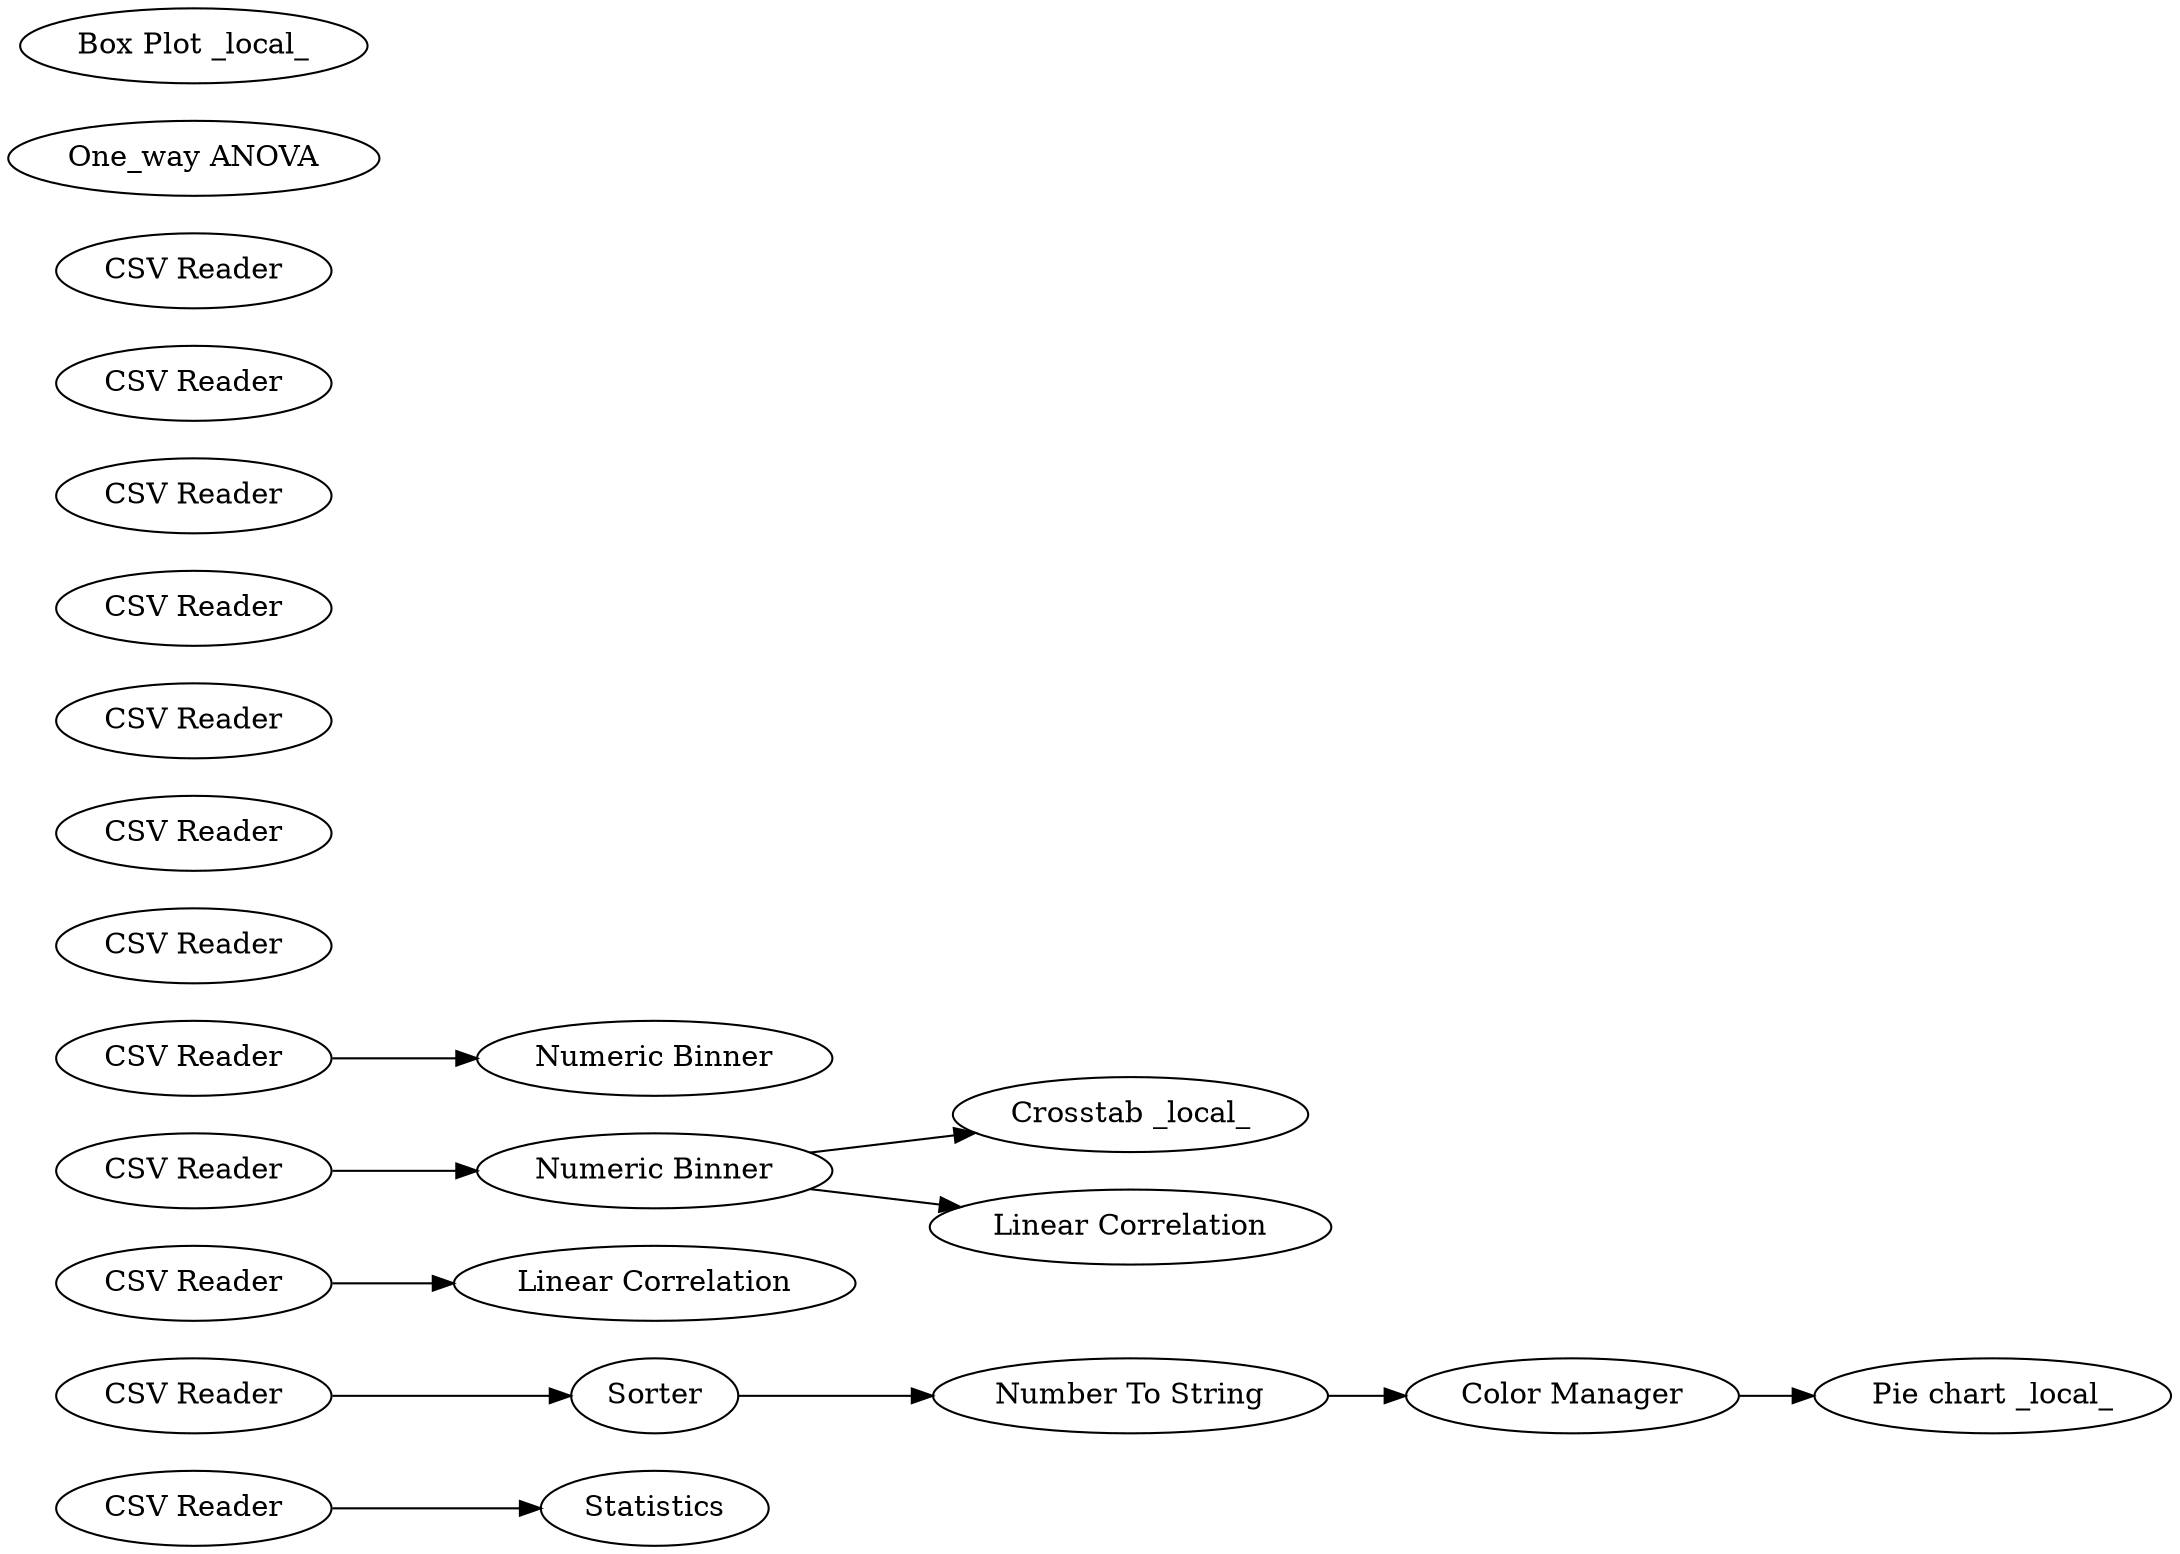 digraph {
	2 [label=Statistics]
	3 [label="CSV Reader"]
	4 [label="CSV Reader"]
	5 [label="CSV Reader"]
	6 [label="CSV Reader"]
	7 [label="CSV Reader"]
	8 [label="CSV Reader"]
	9 [label="CSV Reader"]
	10 [label="CSV Reader"]
	11 [label="CSV Reader"]
	12 [label="CSV Reader"]
	13 [label="CSV Reader"]
	14 [label="CSV Reader"]
	17 [label=Sorter]
	18 [label="Number To String"]
	19 [label="Pie chart _local_"]
	20 [label="Color Manager"]
	22 [label="Linear Correlation"]
	23 [label="Numeric Binner"]
	25 [label="Numeric Binner"]
	26 [label="Crosstab _local_"]
	27 [label="Linear Correlation"]
	28 [label="One_way ANOVA"]
	29 [label="Box Plot _local_"]
	3 -> 2
	4 -> 17
	5 -> 22
	6 -> 23
	7 -> 25
	17 -> 18
	18 -> 20
	20 -> 19
	23 -> 26
	23 -> 27
	rankdir=LR
}
